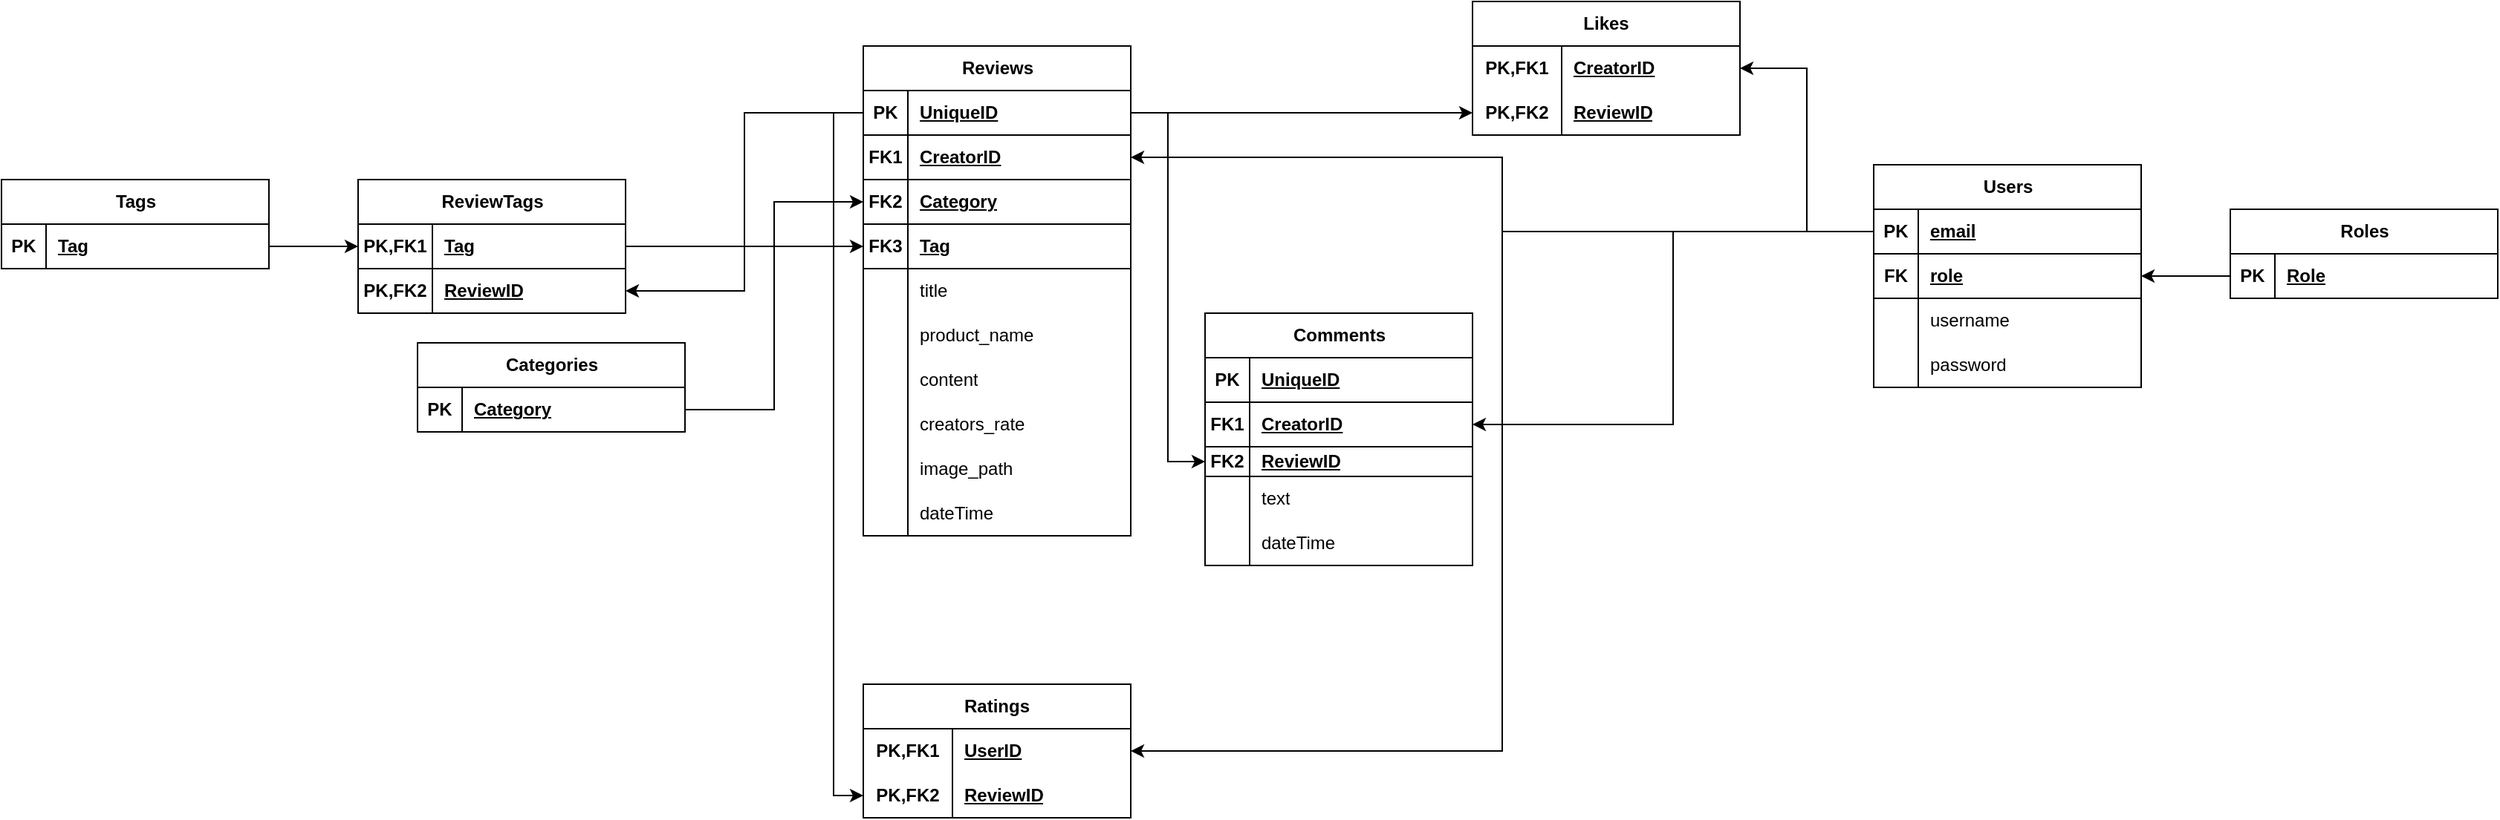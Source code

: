 <mxfile version="21.1.4" type="github">
  <diagram name="Страница 1" id="tcQS4ipQZMF5kyrgflx9">
    <mxGraphModel dx="2154" dy="2142" grid="1" gridSize="10" guides="1" tooltips="1" connect="1" arrows="1" fold="1" page="1" pageScale="1" pageWidth="1200" pageHeight="1600" math="0" shadow="0">
      <root>
        <mxCell id="0" />
        <mxCell id="1" parent="0" />
        <mxCell id="ToLFwsHPDyV4FYqmQrlM-32" value="Users" style="shape=table;startSize=30;container=1;collapsible=1;childLayout=tableLayout;fixedRows=1;rowLines=0;fontStyle=1;align=center;resizeLast=1;html=1;" parent="1" vertex="1">
          <mxGeometry x="800" y="90" width="180" height="150" as="geometry" />
        </mxCell>
        <mxCell id="ToLFwsHPDyV4FYqmQrlM-171" style="shape=tableRow;horizontal=0;startSize=0;swimlaneHead=0;swimlaneBody=0;fillColor=none;collapsible=0;dropTarget=0;points=[[0,0.5],[1,0.5]];portConstraint=eastwest;top=0;left=0;right=0;bottom=1;" parent="ToLFwsHPDyV4FYqmQrlM-32" vertex="1">
          <mxGeometry y="30" width="180" height="30" as="geometry" />
        </mxCell>
        <mxCell id="ToLFwsHPDyV4FYqmQrlM-172" value="PK" style="shape=partialRectangle;connectable=0;fillColor=none;top=0;left=0;bottom=0;right=0;fontStyle=1;overflow=hidden;whiteSpace=wrap;html=1;" parent="ToLFwsHPDyV4FYqmQrlM-171" vertex="1">
          <mxGeometry width="30" height="30" as="geometry">
            <mxRectangle width="30" height="30" as="alternateBounds" />
          </mxGeometry>
        </mxCell>
        <mxCell id="ToLFwsHPDyV4FYqmQrlM-173" value="email" style="shape=partialRectangle;connectable=0;fillColor=none;top=0;left=0;bottom=0;right=0;align=left;spacingLeft=6;fontStyle=5;overflow=hidden;whiteSpace=wrap;html=1;" parent="ToLFwsHPDyV4FYqmQrlM-171" vertex="1">
          <mxGeometry x="30" width="150" height="30" as="geometry">
            <mxRectangle width="150" height="30" as="alternateBounds" />
          </mxGeometry>
        </mxCell>
        <mxCell id="ToLFwsHPDyV4FYqmQrlM-33" value="" style="shape=tableRow;horizontal=0;startSize=0;swimlaneHead=0;swimlaneBody=0;fillColor=none;collapsible=0;dropTarget=0;points=[[0,0.5],[1,0.5]];portConstraint=eastwest;top=0;left=0;right=0;bottom=1;" parent="ToLFwsHPDyV4FYqmQrlM-32" vertex="1">
          <mxGeometry y="60" width="180" height="30" as="geometry" />
        </mxCell>
        <mxCell id="ToLFwsHPDyV4FYqmQrlM-34" value="FK" style="shape=partialRectangle;connectable=0;fillColor=none;top=0;left=0;bottom=0;right=0;fontStyle=1;overflow=hidden;whiteSpace=wrap;html=1;" parent="ToLFwsHPDyV4FYqmQrlM-33" vertex="1">
          <mxGeometry width="30" height="30" as="geometry">
            <mxRectangle width="30" height="30" as="alternateBounds" />
          </mxGeometry>
        </mxCell>
        <mxCell id="ToLFwsHPDyV4FYqmQrlM-35" value="role" style="shape=partialRectangle;connectable=0;fillColor=none;top=0;left=0;bottom=0;right=0;align=left;spacingLeft=6;fontStyle=5;overflow=hidden;whiteSpace=wrap;html=1;" parent="ToLFwsHPDyV4FYqmQrlM-33" vertex="1">
          <mxGeometry x="30" width="150" height="30" as="geometry">
            <mxRectangle width="150" height="30" as="alternateBounds" />
          </mxGeometry>
        </mxCell>
        <mxCell id="ToLFwsHPDyV4FYqmQrlM-39" value="" style="shape=tableRow;horizontal=0;startSize=0;swimlaneHead=0;swimlaneBody=0;fillColor=none;collapsible=0;dropTarget=0;points=[[0,0.5],[1,0.5]];portConstraint=eastwest;top=0;left=0;right=0;bottom=0;" parent="ToLFwsHPDyV4FYqmQrlM-32" vertex="1">
          <mxGeometry y="90" width="180" height="30" as="geometry" />
        </mxCell>
        <mxCell id="ToLFwsHPDyV4FYqmQrlM-40" value="" style="shape=partialRectangle;connectable=0;fillColor=none;top=0;left=0;bottom=0;right=0;editable=1;overflow=hidden;whiteSpace=wrap;html=1;" parent="ToLFwsHPDyV4FYqmQrlM-39" vertex="1">
          <mxGeometry width="30" height="30" as="geometry">
            <mxRectangle width="30" height="30" as="alternateBounds" />
          </mxGeometry>
        </mxCell>
        <mxCell id="ToLFwsHPDyV4FYqmQrlM-41" value="username" style="shape=partialRectangle;connectable=0;fillColor=none;top=0;left=0;bottom=0;right=0;align=left;spacingLeft=6;overflow=hidden;whiteSpace=wrap;html=1;" parent="ToLFwsHPDyV4FYqmQrlM-39" vertex="1">
          <mxGeometry x="30" width="150" height="30" as="geometry">
            <mxRectangle width="150" height="30" as="alternateBounds" />
          </mxGeometry>
        </mxCell>
        <mxCell id="ToLFwsHPDyV4FYqmQrlM-313" style="shape=tableRow;horizontal=0;startSize=0;swimlaneHead=0;swimlaneBody=0;fillColor=none;collapsible=0;dropTarget=0;points=[[0,0.5],[1,0.5]];portConstraint=eastwest;top=0;left=0;right=0;bottom=0;" parent="ToLFwsHPDyV4FYqmQrlM-32" vertex="1">
          <mxGeometry y="120" width="180" height="30" as="geometry" />
        </mxCell>
        <mxCell id="ToLFwsHPDyV4FYqmQrlM-314" style="shape=partialRectangle;connectable=0;fillColor=none;top=0;left=0;bottom=0;right=0;editable=1;overflow=hidden;whiteSpace=wrap;html=1;" parent="ToLFwsHPDyV4FYqmQrlM-313" vertex="1">
          <mxGeometry width="30" height="30" as="geometry">
            <mxRectangle width="30" height="30" as="alternateBounds" />
          </mxGeometry>
        </mxCell>
        <mxCell id="ToLFwsHPDyV4FYqmQrlM-315" value="password" style="shape=partialRectangle;connectable=0;fillColor=none;top=0;left=0;bottom=0;right=0;align=left;spacingLeft=6;overflow=hidden;whiteSpace=wrap;html=1;" parent="ToLFwsHPDyV4FYqmQrlM-313" vertex="1">
          <mxGeometry x="30" width="150" height="30" as="geometry">
            <mxRectangle width="150" height="30" as="alternateBounds" />
          </mxGeometry>
        </mxCell>
        <mxCell id="ToLFwsHPDyV4FYqmQrlM-45" value="Reviews" style="shape=table;startSize=30;container=1;collapsible=1;childLayout=tableLayout;fixedRows=1;rowLines=0;fontStyle=1;align=center;resizeLast=1;html=1;" parent="1" vertex="1">
          <mxGeometry x="120" y="10" width="180" height="330" as="geometry" />
        </mxCell>
        <mxCell id="ToLFwsHPDyV4FYqmQrlM-46" value="" style="shape=tableRow;horizontal=0;startSize=0;swimlaneHead=0;swimlaneBody=0;fillColor=none;collapsible=0;dropTarget=0;points=[[0,0.5],[1,0.5]];portConstraint=eastwest;top=0;left=0;right=0;bottom=1;" parent="ToLFwsHPDyV4FYqmQrlM-45" vertex="1">
          <mxGeometry y="30" width="180" height="30" as="geometry" />
        </mxCell>
        <mxCell id="ToLFwsHPDyV4FYqmQrlM-47" value="PK" style="shape=partialRectangle;connectable=0;fillColor=none;top=0;left=0;bottom=0;right=0;fontStyle=1;overflow=hidden;whiteSpace=wrap;html=1;" parent="ToLFwsHPDyV4FYqmQrlM-46" vertex="1">
          <mxGeometry width="30" height="30" as="geometry">
            <mxRectangle width="30" height="30" as="alternateBounds" />
          </mxGeometry>
        </mxCell>
        <mxCell id="ToLFwsHPDyV4FYqmQrlM-48" value="UniqueID" style="shape=partialRectangle;connectable=0;fillColor=none;top=0;left=0;bottom=0;right=0;align=left;spacingLeft=6;fontStyle=5;overflow=hidden;whiteSpace=wrap;html=1;" parent="ToLFwsHPDyV4FYqmQrlM-46" vertex="1">
          <mxGeometry x="30" width="150" height="30" as="geometry">
            <mxRectangle width="150" height="30" as="alternateBounds" />
          </mxGeometry>
        </mxCell>
        <mxCell id="ToLFwsHPDyV4FYqmQrlM-64" style="shape=tableRow;horizontal=0;startSize=0;swimlaneHead=0;swimlaneBody=0;fillColor=none;collapsible=0;dropTarget=0;points=[[0,0.5],[1,0.5]];portConstraint=eastwest;top=0;left=0;right=0;bottom=1;" parent="ToLFwsHPDyV4FYqmQrlM-45" vertex="1">
          <mxGeometry y="60" width="180" height="30" as="geometry" />
        </mxCell>
        <mxCell id="ToLFwsHPDyV4FYqmQrlM-65" value="FK1" style="shape=partialRectangle;connectable=0;fillColor=none;top=0;left=0;bottom=0;right=0;fontStyle=1;overflow=hidden;whiteSpace=wrap;html=1;" parent="ToLFwsHPDyV4FYqmQrlM-64" vertex="1">
          <mxGeometry width="30" height="30" as="geometry">
            <mxRectangle width="30" height="30" as="alternateBounds" />
          </mxGeometry>
        </mxCell>
        <mxCell id="ToLFwsHPDyV4FYqmQrlM-66" value="CreatorID" style="shape=partialRectangle;connectable=0;fillColor=none;top=0;left=0;bottom=0;right=0;align=left;spacingLeft=6;fontStyle=5;overflow=hidden;whiteSpace=wrap;html=1;" parent="ToLFwsHPDyV4FYqmQrlM-64" vertex="1">
          <mxGeometry x="30" width="150" height="30" as="geometry">
            <mxRectangle width="150" height="30" as="alternateBounds" />
          </mxGeometry>
        </mxCell>
        <mxCell id="ToLFwsHPDyV4FYqmQrlM-178" style="shape=tableRow;horizontal=0;startSize=0;swimlaneHead=0;swimlaneBody=0;fillColor=none;collapsible=0;dropTarget=0;points=[[0,0.5],[1,0.5]];portConstraint=eastwest;top=0;left=0;right=0;bottom=1;" parent="ToLFwsHPDyV4FYqmQrlM-45" vertex="1">
          <mxGeometry y="90" width="180" height="30" as="geometry" />
        </mxCell>
        <mxCell id="ToLFwsHPDyV4FYqmQrlM-179" value="FK2" style="shape=partialRectangle;connectable=0;fillColor=none;top=0;left=0;bottom=0;right=0;fontStyle=1;overflow=hidden;whiteSpace=wrap;html=1;" parent="ToLFwsHPDyV4FYqmQrlM-178" vertex="1">
          <mxGeometry width="30" height="30" as="geometry">
            <mxRectangle width="30" height="30" as="alternateBounds" />
          </mxGeometry>
        </mxCell>
        <mxCell id="ToLFwsHPDyV4FYqmQrlM-180" value="Category" style="shape=partialRectangle;connectable=0;fillColor=none;top=0;left=0;bottom=0;right=0;align=left;spacingLeft=6;fontStyle=5;overflow=hidden;whiteSpace=wrap;html=1;" parent="ToLFwsHPDyV4FYqmQrlM-178" vertex="1">
          <mxGeometry x="30" width="150" height="30" as="geometry">
            <mxRectangle width="150" height="30" as="alternateBounds" />
          </mxGeometry>
        </mxCell>
        <mxCell id="ToLFwsHPDyV4FYqmQrlM-181" style="shape=tableRow;horizontal=0;startSize=0;swimlaneHead=0;swimlaneBody=0;fillColor=none;collapsible=0;dropTarget=0;points=[[0,0.5],[1,0.5]];portConstraint=eastwest;top=0;left=0;right=0;bottom=1;" parent="ToLFwsHPDyV4FYqmQrlM-45" vertex="1">
          <mxGeometry y="120" width="180" height="30" as="geometry" />
        </mxCell>
        <mxCell id="ToLFwsHPDyV4FYqmQrlM-182" value="FK3" style="shape=partialRectangle;connectable=0;fillColor=none;top=0;left=0;bottom=0;right=0;fontStyle=1;overflow=hidden;whiteSpace=wrap;html=1;" parent="ToLFwsHPDyV4FYqmQrlM-181" vertex="1">
          <mxGeometry width="30" height="30" as="geometry">
            <mxRectangle width="30" height="30" as="alternateBounds" />
          </mxGeometry>
        </mxCell>
        <mxCell id="ToLFwsHPDyV4FYqmQrlM-183" value="Tag" style="shape=partialRectangle;connectable=0;fillColor=none;top=0;left=0;bottom=0;right=0;align=left;spacingLeft=6;fontStyle=5;overflow=hidden;whiteSpace=wrap;html=1;" parent="ToLFwsHPDyV4FYqmQrlM-181" vertex="1">
          <mxGeometry x="30" width="150" height="30" as="geometry">
            <mxRectangle width="150" height="30" as="alternateBounds" />
          </mxGeometry>
        </mxCell>
        <mxCell id="ToLFwsHPDyV4FYqmQrlM-49" value="" style="shape=tableRow;horizontal=0;startSize=0;swimlaneHead=0;swimlaneBody=0;fillColor=none;collapsible=0;dropTarget=0;points=[[0,0.5],[1,0.5]];portConstraint=eastwest;top=0;left=0;right=0;bottom=0;" parent="ToLFwsHPDyV4FYqmQrlM-45" vertex="1">
          <mxGeometry y="150" width="180" height="30" as="geometry" />
        </mxCell>
        <mxCell id="ToLFwsHPDyV4FYqmQrlM-50" value="" style="shape=partialRectangle;connectable=0;fillColor=none;top=0;left=0;bottom=0;right=0;editable=1;overflow=hidden;whiteSpace=wrap;html=1;" parent="ToLFwsHPDyV4FYqmQrlM-49" vertex="1">
          <mxGeometry width="30" height="30" as="geometry">
            <mxRectangle width="30" height="30" as="alternateBounds" />
          </mxGeometry>
        </mxCell>
        <mxCell id="ToLFwsHPDyV4FYqmQrlM-51" value="title" style="shape=partialRectangle;connectable=0;fillColor=none;top=0;left=0;bottom=0;right=0;align=left;spacingLeft=6;overflow=hidden;whiteSpace=wrap;html=1;" parent="ToLFwsHPDyV4FYqmQrlM-49" vertex="1">
          <mxGeometry x="30" width="150" height="30" as="geometry">
            <mxRectangle width="150" height="30" as="alternateBounds" />
          </mxGeometry>
        </mxCell>
        <mxCell id="M26ZwUXyHQ3oFLsPc84W-1" style="shape=tableRow;horizontal=0;startSize=0;swimlaneHead=0;swimlaneBody=0;fillColor=none;collapsible=0;dropTarget=0;points=[[0,0.5],[1,0.5]];portConstraint=eastwest;top=0;left=0;right=0;bottom=0;" vertex="1" parent="ToLFwsHPDyV4FYqmQrlM-45">
          <mxGeometry y="180" width="180" height="30" as="geometry" />
        </mxCell>
        <mxCell id="M26ZwUXyHQ3oFLsPc84W-2" style="shape=partialRectangle;connectable=0;fillColor=none;top=0;left=0;bottom=0;right=0;editable=1;overflow=hidden;whiteSpace=wrap;html=1;" vertex="1" parent="M26ZwUXyHQ3oFLsPc84W-1">
          <mxGeometry width="30" height="30" as="geometry">
            <mxRectangle width="30" height="30" as="alternateBounds" />
          </mxGeometry>
        </mxCell>
        <mxCell id="M26ZwUXyHQ3oFLsPc84W-3" value="product_name" style="shape=partialRectangle;connectable=0;fillColor=none;top=0;left=0;bottom=0;right=0;align=left;spacingLeft=6;overflow=hidden;whiteSpace=wrap;html=1;" vertex="1" parent="M26ZwUXyHQ3oFLsPc84W-1">
          <mxGeometry x="30" width="150" height="30" as="geometry">
            <mxRectangle width="150" height="30" as="alternateBounds" />
          </mxGeometry>
        </mxCell>
        <mxCell id="ToLFwsHPDyV4FYqmQrlM-58" style="shape=tableRow;horizontal=0;startSize=0;swimlaneHead=0;swimlaneBody=0;fillColor=none;collapsible=0;dropTarget=0;points=[[0,0.5],[1,0.5]];portConstraint=eastwest;top=0;left=0;right=0;bottom=0;" parent="ToLFwsHPDyV4FYqmQrlM-45" vertex="1">
          <mxGeometry y="210" width="180" height="30" as="geometry" />
        </mxCell>
        <mxCell id="ToLFwsHPDyV4FYqmQrlM-59" style="shape=partialRectangle;connectable=0;fillColor=none;top=0;left=0;bottom=0;right=0;editable=1;overflow=hidden;whiteSpace=wrap;html=1;" parent="ToLFwsHPDyV4FYqmQrlM-58" vertex="1">
          <mxGeometry width="30" height="30" as="geometry">
            <mxRectangle width="30" height="30" as="alternateBounds" />
          </mxGeometry>
        </mxCell>
        <mxCell id="ToLFwsHPDyV4FYqmQrlM-60" value="content" style="shape=partialRectangle;connectable=0;fillColor=none;top=0;left=0;bottom=0;right=0;align=left;spacingLeft=6;overflow=hidden;whiteSpace=wrap;html=1;" parent="ToLFwsHPDyV4FYqmQrlM-58" vertex="1">
          <mxGeometry x="30" width="150" height="30" as="geometry">
            <mxRectangle width="150" height="30" as="alternateBounds" />
          </mxGeometry>
        </mxCell>
        <mxCell id="ToLFwsHPDyV4FYqmQrlM-70" style="shape=tableRow;horizontal=0;startSize=0;swimlaneHead=0;swimlaneBody=0;fillColor=none;collapsible=0;dropTarget=0;points=[[0,0.5],[1,0.5]];portConstraint=eastwest;top=0;left=0;right=0;bottom=0;" parent="ToLFwsHPDyV4FYqmQrlM-45" vertex="1">
          <mxGeometry y="240" width="180" height="30" as="geometry" />
        </mxCell>
        <mxCell id="ToLFwsHPDyV4FYqmQrlM-71" style="shape=partialRectangle;connectable=0;fillColor=none;top=0;left=0;bottom=0;right=0;editable=1;overflow=hidden;whiteSpace=wrap;html=1;" parent="ToLFwsHPDyV4FYqmQrlM-70" vertex="1">
          <mxGeometry width="30" height="30" as="geometry">
            <mxRectangle width="30" height="30" as="alternateBounds" />
          </mxGeometry>
        </mxCell>
        <mxCell id="ToLFwsHPDyV4FYqmQrlM-72" value="creators_rate" style="shape=partialRectangle;connectable=0;fillColor=none;top=0;left=0;bottom=0;right=0;align=left;spacingLeft=6;overflow=hidden;whiteSpace=wrap;html=1;" parent="ToLFwsHPDyV4FYqmQrlM-70" vertex="1">
          <mxGeometry x="30" width="150" height="30" as="geometry">
            <mxRectangle width="150" height="30" as="alternateBounds" />
          </mxGeometry>
        </mxCell>
        <mxCell id="ToLFwsHPDyV4FYqmQrlM-137" style="shape=tableRow;horizontal=0;startSize=0;swimlaneHead=0;swimlaneBody=0;fillColor=none;collapsible=0;dropTarget=0;points=[[0,0.5],[1,0.5]];portConstraint=eastwest;top=0;left=0;right=0;bottom=0;" parent="ToLFwsHPDyV4FYqmQrlM-45" vertex="1">
          <mxGeometry y="270" width="180" height="30" as="geometry" />
        </mxCell>
        <mxCell id="ToLFwsHPDyV4FYqmQrlM-138" style="shape=partialRectangle;connectable=0;fillColor=none;top=0;left=0;bottom=0;right=0;editable=1;overflow=hidden;whiteSpace=wrap;html=1;" parent="ToLFwsHPDyV4FYqmQrlM-137" vertex="1">
          <mxGeometry width="30" height="30" as="geometry">
            <mxRectangle width="30" height="30" as="alternateBounds" />
          </mxGeometry>
        </mxCell>
        <mxCell id="ToLFwsHPDyV4FYqmQrlM-139" value="image_path" style="shape=partialRectangle;connectable=0;fillColor=none;top=0;left=0;bottom=0;right=0;align=left;spacingLeft=6;overflow=hidden;whiteSpace=wrap;html=1;" parent="ToLFwsHPDyV4FYqmQrlM-137" vertex="1">
          <mxGeometry x="30" width="150" height="30" as="geometry">
            <mxRectangle width="150" height="30" as="alternateBounds" />
          </mxGeometry>
        </mxCell>
        <mxCell id="ToLFwsHPDyV4FYqmQrlM-296" style="shape=tableRow;horizontal=0;startSize=0;swimlaneHead=0;swimlaneBody=0;fillColor=none;collapsible=0;dropTarget=0;points=[[0,0.5],[1,0.5]];portConstraint=eastwest;top=0;left=0;right=0;bottom=0;" parent="ToLFwsHPDyV4FYqmQrlM-45" vertex="1">
          <mxGeometry y="300" width="180" height="30" as="geometry" />
        </mxCell>
        <mxCell id="ToLFwsHPDyV4FYqmQrlM-297" style="shape=partialRectangle;connectable=0;fillColor=none;top=0;left=0;bottom=0;right=0;editable=1;overflow=hidden;whiteSpace=wrap;html=1;" parent="ToLFwsHPDyV4FYqmQrlM-296" vertex="1">
          <mxGeometry width="30" height="30" as="geometry">
            <mxRectangle width="30" height="30" as="alternateBounds" />
          </mxGeometry>
        </mxCell>
        <mxCell id="ToLFwsHPDyV4FYqmQrlM-298" value="dateTime" style="shape=partialRectangle;connectable=0;fillColor=none;top=0;left=0;bottom=0;right=0;align=left;spacingLeft=6;overflow=hidden;whiteSpace=wrap;html=1;" parent="ToLFwsHPDyV4FYqmQrlM-296" vertex="1">
          <mxGeometry x="30" width="150" height="30" as="geometry">
            <mxRectangle width="150" height="30" as="alternateBounds" />
          </mxGeometry>
        </mxCell>
        <mxCell id="ToLFwsHPDyV4FYqmQrlM-79" value="Comments" style="shape=table;startSize=30;container=1;collapsible=1;childLayout=tableLayout;fixedRows=1;rowLines=0;fontStyle=1;align=center;resizeLast=1;html=1;" parent="1" vertex="1">
          <mxGeometry x="350" y="190" width="180" height="170" as="geometry" />
        </mxCell>
        <mxCell id="ToLFwsHPDyV4FYqmQrlM-80" value="" style="shape=tableRow;horizontal=0;startSize=0;swimlaneHead=0;swimlaneBody=0;fillColor=none;collapsible=0;dropTarget=0;points=[[0,0.5],[1,0.5]];portConstraint=eastwest;top=0;left=0;right=0;bottom=1;" parent="ToLFwsHPDyV4FYqmQrlM-79" vertex="1">
          <mxGeometry y="30" width="180" height="30" as="geometry" />
        </mxCell>
        <mxCell id="ToLFwsHPDyV4FYqmQrlM-81" value="PK" style="shape=partialRectangle;connectable=0;fillColor=none;top=0;left=0;bottom=0;right=0;fontStyle=1;overflow=hidden;whiteSpace=wrap;html=1;" parent="ToLFwsHPDyV4FYqmQrlM-80" vertex="1">
          <mxGeometry width="30" height="30" as="geometry">
            <mxRectangle width="30" height="30" as="alternateBounds" />
          </mxGeometry>
        </mxCell>
        <mxCell id="ToLFwsHPDyV4FYqmQrlM-82" value="UniqueID" style="shape=partialRectangle;connectable=0;fillColor=none;top=0;left=0;bottom=0;right=0;align=left;spacingLeft=6;fontStyle=5;overflow=hidden;whiteSpace=wrap;html=1;" parent="ToLFwsHPDyV4FYqmQrlM-80" vertex="1">
          <mxGeometry x="30" width="150" height="30" as="geometry">
            <mxRectangle width="150" height="30" as="alternateBounds" />
          </mxGeometry>
        </mxCell>
        <mxCell id="ToLFwsHPDyV4FYqmQrlM-92" style="shape=tableRow;horizontal=0;startSize=0;swimlaneHead=0;swimlaneBody=0;fillColor=none;collapsible=0;dropTarget=0;points=[[0,0.5],[1,0.5]];portConstraint=eastwest;top=0;left=0;right=0;bottom=1;" parent="ToLFwsHPDyV4FYqmQrlM-79" vertex="1">
          <mxGeometry y="60" width="180" height="30" as="geometry" />
        </mxCell>
        <mxCell id="ToLFwsHPDyV4FYqmQrlM-93" value="FK1" style="shape=partialRectangle;connectable=0;fillColor=none;top=0;left=0;bottom=0;right=0;fontStyle=1;overflow=hidden;whiteSpace=wrap;html=1;" parent="ToLFwsHPDyV4FYqmQrlM-92" vertex="1">
          <mxGeometry width="30" height="30" as="geometry">
            <mxRectangle width="30" height="30" as="alternateBounds" />
          </mxGeometry>
        </mxCell>
        <mxCell id="ToLFwsHPDyV4FYqmQrlM-94" value="CreatorID" style="shape=partialRectangle;connectable=0;fillColor=none;top=0;left=0;bottom=0;right=0;align=left;spacingLeft=6;fontStyle=5;overflow=hidden;whiteSpace=wrap;html=1;" parent="ToLFwsHPDyV4FYqmQrlM-92" vertex="1">
          <mxGeometry x="30" width="150" height="30" as="geometry">
            <mxRectangle width="150" height="30" as="alternateBounds" />
          </mxGeometry>
        </mxCell>
        <mxCell id="ToLFwsHPDyV4FYqmQrlM-95" style="shape=tableRow;horizontal=0;startSize=0;swimlaneHead=0;swimlaneBody=0;fillColor=none;collapsible=0;dropTarget=0;points=[[0,0.5],[1,0.5]];portConstraint=eastwest;top=0;left=0;right=0;bottom=1;" parent="ToLFwsHPDyV4FYqmQrlM-79" vertex="1">
          <mxGeometry y="90" width="180" height="20" as="geometry" />
        </mxCell>
        <mxCell id="ToLFwsHPDyV4FYqmQrlM-96" value="FK2" style="shape=partialRectangle;connectable=0;fillColor=none;top=0;left=0;bottom=0;right=0;fontStyle=1;overflow=hidden;whiteSpace=wrap;html=1;" parent="ToLFwsHPDyV4FYqmQrlM-95" vertex="1">
          <mxGeometry width="30" height="20" as="geometry">
            <mxRectangle width="30" height="20" as="alternateBounds" />
          </mxGeometry>
        </mxCell>
        <mxCell id="ToLFwsHPDyV4FYqmQrlM-97" value="ReviewID" style="shape=partialRectangle;connectable=0;fillColor=none;top=0;left=0;bottom=0;right=0;align=left;spacingLeft=6;fontStyle=5;overflow=hidden;whiteSpace=wrap;html=1;" parent="ToLFwsHPDyV4FYqmQrlM-95" vertex="1">
          <mxGeometry x="30" width="150" height="20" as="geometry">
            <mxRectangle width="150" height="20" as="alternateBounds" />
          </mxGeometry>
        </mxCell>
        <mxCell id="ToLFwsHPDyV4FYqmQrlM-83" value="" style="shape=tableRow;horizontal=0;startSize=0;swimlaneHead=0;swimlaneBody=0;fillColor=none;collapsible=0;dropTarget=0;points=[[0,0.5],[1,0.5]];portConstraint=eastwest;top=0;left=0;right=0;bottom=0;" parent="ToLFwsHPDyV4FYqmQrlM-79" vertex="1">
          <mxGeometry y="110" width="180" height="30" as="geometry" />
        </mxCell>
        <mxCell id="ToLFwsHPDyV4FYqmQrlM-84" value="" style="shape=partialRectangle;connectable=0;fillColor=none;top=0;left=0;bottom=0;right=0;editable=1;overflow=hidden;whiteSpace=wrap;html=1;" parent="ToLFwsHPDyV4FYqmQrlM-83" vertex="1">
          <mxGeometry width="30" height="30" as="geometry">
            <mxRectangle width="30" height="30" as="alternateBounds" />
          </mxGeometry>
        </mxCell>
        <mxCell id="ToLFwsHPDyV4FYqmQrlM-85" value="text" style="shape=partialRectangle;connectable=0;fillColor=none;top=0;left=0;bottom=0;right=0;align=left;spacingLeft=6;overflow=hidden;whiteSpace=wrap;html=1;" parent="ToLFwsHPDyV4FYqmQrlM-83" vertex="1">
          <mxGeometry x="30" width="150" height="30" as="geometry">
            <mxRectangle width="150" height="30" as="alternateBounds" />
          </mxGeometry>
        </mxCell>
        <mxCell id="ToLFwsHPDyV4FYqmQrlM-293" style="shape=tableRow;horizontal=0;startSize=0;swimlaneHead=0;swimlaneBody=0;fillColor=none;collapsible=0;dropTarget=0;points=[[0,0.5],[1,0.5]];portConstraint=eastwest;top=0;left=0;right=0;bottom=0;" parent="ToLFwsHPDyV4FYqmQrlM-79" vertex="1">
          <mxGeometry y="140" width="180" height="30" as="geometry" />
        </mxCell>
        <mxCell id="ToLFwsHPDyV4FYqmQrlM-294" style="shape=partialRectangle;connectable=0;fillColor=none;top=0;left=0;bottom=0;right=0;editable=1;overflow=hidden;whiteSpace=wrap;html=1;" parent="ToLFwsHPDyV4FYqmQrlM-293" vertex="1">
          <mxGeometry width="30" height="30" as="geometry">
            <mxRectangle width="30" height="30" as="alternateBounds" />
          </mxGeometry>
        </mxCell>
        <mxCell id="ToLFwsHPDyV4FYqmQrlM-295" value="dateTime" style="shape=partialRectangle;connectable=0;fillColor=none;top=0;left=0;bottom=0;right=0;align=left;spacingLeft=6;overflow=hidden;whiteSpace=wrap;html=1;" parent="ToLFwsHPDyV4FYqmQrlM-293" vertex="1">
          <mxGeometry x="30" width="150" height="30" as="geometry">
            <mxRectangle width="150" height="30" as="alternateBounds" />
          </mxGeometry>
        </mxCell>
        <mxCell id="ToLFwsHPDyV4FYqmQrlM-111" value="Tags" style="shape=table;startSize=30;container=1;collapsible=1;childLayout=tableLayout;fixedRows=1;rowLines=0;fontStyle=1;align=center;resizeLast=1;html=1;" parent="1" vertex="1">
          <mxGeometry x="-460" y="100" width="180" height="60" as="geometry" />
        </mxCell>
        <mxCell id="ToLFwsHPDyV4FYqmQrlM-112" value="" style="shape=tableRow;horizontal=0;startSize=0;swimlaneHead=0;swimlaneBody=0;fillColor=none;collapsible=0;dropTarget=0;points=[[0,0.5],[1,0.5]];portConstraint=eastwest;top=0;left=0;right=0;bottom=1;" parent="ToLFwsHPDyV4FYqmQrlM-111" vertex="1">
          <mxGeometry y="30" width="180" height="30" as="geometry" />
        </mxCell>
        <mxCell id="ToLFwsHPDyV4FYqmQrlM-113" value="PK" style="shape=partialRectangle;connectable=0;fillColor=none;top=0;left=0;bottom=0;right=0;fontStyle=1;overflow=hidden;whiteSpace=wrap;html=1;" parent="ToLFwsHPDyV4FYqmQrlM-112" vertex="1">
          <mxGeometry width="30" height="30" as="geometry">
            <mxRectangle width="30" height="30" as="alternateBounds" />
          </mxGeometry>
        </mxCell>
        <mxCell id="ToLFwsHPDyV4FYqmQrlM-114" value="Tag" style="shape=partialRectangle;connectable=0;fillColor=none;top=0;left=0;bottom=0;right=0;align=left;spacingLeft=6;fontStyle=5;overflow=hidden;whiteSpace=wrap;html=1;" parent="ToLFwsHPDyV4FYqmQrlM-112" vertex="1">
          <mxGeometry x="30" width="150" height="30" as="geometry">
            <mxRectangle width="150" height="30" as="alternateBounds" />
          </mxGeometry>
        </mxCell>
        <mxCell id="ToLFwsHPDyV4FYqmQrlM-124" value="Categories" style="shape=table;startSize=30;container=1;collapsible=1;childLayout=tableLayout;fixedRows=1;rowLines=0;fontStyle=1;align=center;resizeLast=1;html=1;" parent="1" vertex="1">
          <mxGeometry x="-180" y="210" width="180" height="60" as="geometry" />
        </mxCell>
        <mxCell id="ToLFwsHPDyV4FYqmQrlM-125" value="" style="shape=tableRow;horizontal=0;startSize=0;swimlaneHead=0;swimlaneBody=0;fillColor=none;collapsible=0;dropTarget=0;points=[[0,0.5],[1,0.5]];portConstraint=eastwest;top=0;left=0;right=0;bottom=1;" parent="ToLFwsHPDyV4FYqmQrlM-124" vertex="1">
          <mxGeometry y="30" width="180" height="30" as="geometry" />
        </mxCell>
        <mxCell id="ToLFwsHPDyV4FYqmQrlM-126" value="PK" style="shape=partialRectangle;connectable=0;fillColor=none;top=0;left=0;bottom=0;right=0;fontStyle=1;overflow=hidden;whiteSpace=wrap;html=1;" parent="ToLFwsHPDyV4FYqmQrlM-125" vertex="1">
          <mxGeometry width="30" height="30" as="geometry">
            <mxRectangle width="30" height="30" as="alternateBounds" />
          </mxGeometry>
        </mxCell>
        <mxCell id="ToLFwsHPDyV4FYqmQrlM-127" value="Category" style="shape=partialRectangle;connectable=0;fillColor=none;top=0;left=0;bottom=0;right=0;align=left;spacingLeft=6;fontStyle=5;overflow=hidden;whiteSpace=wrap;html=1;" parent="ToLFwsHPDyV4FYqmQrlM-125" vertex="1">
          <mxGeometry x="30" width="150" height="30" as="geometry">
            <mxRectangle width="150" height="30" as="alternateBounds" />
          </mxGeometry>
        </mxCell>
        <mxCell id="ToLFwsHPDyV4FYqmQrlM-140" value="Likes" style="shape=table;startSize=30;container=1;collapsible=1;childLayout=tableLayout;fixedRows=1;rowLines=0;fontStyle=1;align=center;resizeLast=1;html=1;whiteSpace=wrap;" parent="1" vertex="1">
          <mxGeometry x="530" y="-20" width="180" height="90" as="geometry" />
        </mxCell>
        <mxCell id="ToLFwsHPDyV4FYqmQrlM-141" value="" style="shape=tableRow;horizontal=0;startSize=0;swimlaneHead=0;swimlaneBody=0;fillColor=none;collapsible=0;dropTarget=0;points=[[0,0.5],[1,0.5]];portConstraint=eastwest;top=0;left=0;right=0;bottom=0;html=1;" parent="ToLFwsHPDyV4FYqmQrlM-140" vertex="1">
          <mxGeometry y="30" width="180" height="30" as="geometry" />
        </mxCell>
        <mxCell id="ToLFwsHPDyV4FYqmQrlM-142" value="PK,FK1" style="shape=partialRectangle;connectable=0;fillColor=none;top=0;left=0;bottom=0;right=0;fontStyle=1;overflow=hidden;html=1;whiteSpace=wrap;" parent="ToLFwsHPDyV4FYqmQrlM-141" vertex="1">
          <mxGeometry width="60" height="30" as="geometry">
            <mxRectangle width="60" height="30" as="alternateBounds" />
          </mxGeometry>
        </mxCell>
        <mxCell id="ToLFwsHPDyV4FYqmQrlM-143" value="CreatorID" style="shape=partialRectangle;connectable=0;fillColor=none;top=0;left=0;bottom=0;right=0;align=left;spacingLeft=6;fontStyle=5;overflow=hidden;html=1;whiteSpace=wrap;" parent="ToLFwsHPDyV4FYqmQrlM-141" vertex="1">
          <mxGeometry x="60" width="120" height="30" as="geometry">
            <mxRectangle width="120" height="30" as="alternateBounds" />
          </mxGeometry>
        </mxCell>
        <mxCell id="ToLFwsHPDyV4FYqmQrlM-144" value="" style="shape=tableRow;horizontal=0;startSize=0;swimlaneHead=0;swimlaneBody=0;fillColor=none;collapsible=0;dropTarget=0;points=[[0,0.5],[1,0.5]];portConstraint=eastwest;top=0;left=0;right=0;bottom=1;html=1;" parent="ToLFwsHPDyV4FYqmQrlM-140" vertex="1">
          <mxGeometry y="60" width="180" height="30" as="geometry" />
        </mxCell>
        <mxCell id="ToLFwsHPDyV4FYqmQrlM-145" value="PK,FK2" style="shape=partialRectangle;connectable=0;fillColor=none;top=0;left=0;bottom=0;right=0;fontStyle=1;overflow=hidden;html=1;whiteSpace=wrap;" parent="ToLFwsHPDyV4FYqmQrlM-144" vertex="1">
          <mxGeometry width="60" height="30" as="geometry">
            <mxRectangle width="60" height="30" as="alternateBounds" />
          </mxGeometry>
        </mxCell>
        <mxCell id="ToLFwsHPDyV4FYqmQrlM-146" value="ReviewID" style="shape=partialRectangle;connectable=0;fillColor=none;top=0;left=0;bottom=0;right=0;align=left;spacingLeft=6;fontStyle=5;overflow=hidden;html=1;whiteSpace=wrap;" parent="ToLFwsHPDyV4FYqmQrlM-144" vertex="1">
          <mxGeometry x="60" width="120" height="30" as="geometry">
            <mxRectangle width="120" height="30" as="alternateBounds" />
          </mxGeometry>
        </mxCell>
        <mxCell id="ToLFwsHPDyV4FYqmQrlM-201" value="ReviewTags" style="shape=table;startSize=30;container=1;collapsible=1;childLayout=tableLayout;fixedRows=1;rowLines=0;fontStyle=1;align=center;resizeLast=1;html=1;" parent="1" vertex="1">
          <mxGeometry x="-220" y="100" width="180" height="90" as="geometry" />
        </mxCell>
        <mxCell id="ToLFwsHPDyV4FYqmQrlM-218" style="shape=tableRow;horizontal=0;startSize=0;swimlaneHead=0;swimlaneBody=0;fillColor=none;collapsible=0;dropTarget=0;points=[[0,0.5],[1,0.5]];portConstraint=eastwest;top=0;left=0;right=0;bottom=1;" parent="ToLFwsHPDyV4FYqmQrlM-201" vertex="1">
          <mxGeometry y="30" width="180" height="30" as="geometry" />
        </mxCell>
        <mxCell id="ToLFwsHPDyV4FYqmQrlM-219" value="PK,FK1" style="shape=partialRectangle;connectable=0;fillColor=none;top=0;left=0;bottom=0;right=0;fontStyle=1;overflow=hidden;whiteSpace=wrap;html=1;" parent="ToLFwsHPDyV4FYqmQrlM-218" vertex="1">
          <mxGeometry width="50" height="30" as="geometry">
            <mxRectangle width="50" height="30" as="alternateBounds" />
          </mxGeometry>
        </mxCell>
        <mxCell id="ToLFwsHPDyV4FYqmQrlM-220" value="Tag" style="shape=partialRectangle;connectable=0;fillColor=none;top=0;left=0;bottom=0;right=0;align=left;spacingLeft=6;fontStyle=5;overflow=hidden;whiteSpace=wrap;html=1;" parent="ToLFwsHPDyV4FYqmQrlM-218" vertex="1">
          <mxGeometry x="50" width="130" height="30" as="geometry">
            <mxRectangle width="130" height="30" as="alternateBounds" />
          </mxGeometry>
        </mxCell>
        <mxCell id="ToLFwsHPDyV4FYqmQrlM-215" style="shape=tableRow;horizontal=0;startSize=0;swimlaneHead=0;swimlaneBody=0;fillColor=none;collapsible=0;dropTarget=0;points=[[0,0.5],[1,0.5]];portConstraint=eastwest;top=0;left=0;right=0;bottom=1;" parent="ToLFwsHPDyV4FYqmQrlM-201" vertex="1">
          <mxGeometry y="60" width="180" height="30" as="geometry" />
        </mxCell>
        <mxCell id="ToLFwsHPDyV4FYqmQrlM-216" value="PK,FK2" style="shape=partialRectangle;connectable=0;fillColor=none;top=0;left=0;bottom=0;right=0;fontStyle=1;overflow=hidden;whiteSpace=wrap;html=1;" parent="ToLFwsHPDyV4FYqmQrlM-215" vertex="1">
          <mxGeometry width="50" height="30" as="geometry">
            <mxRectangle width="50" height="30" as="alternateBounds" />
          </mxGeometry>
        </mxCell>
        <mxCell id="ToLFwsHPDyV4FYqmQrlM-217" value="ReviewID" style="shape=partialRectangle;connectable=0;fillColor=none;top=0;left=0;bottom=0;right=0;align=left;spacingLeft=6;fontStyle=5;overflow=hidden;whiteSpace=wrap;html=1;" parent="ToLFwsHPDyV4FYqmQrlM-215" vertex="1">
          <mxGeometry x="50" width="130" height="30" as="geometry">
            <mxRectangle width="130" height="30" as="alternateBounds" />
          </mxGeometry>
        </mxCell>
        <mxCell id="ToLFwsHPDyV4FYqmQrlM-221" style="edgeStyle=orthogonalEdgeStyle;rounded=0;orthogonalLoop=1;jettySize=auto;html=1;entryX=0;entryY=0.5;entryDx=0;entryDy=0;" parent="1" source="ToLFwsHPDyV4FYqmQrlM-112" target="ToLFwsHPDyV4FYqmQrlM-218" edge="1">
          <mxGeometry relative="1" as="geometry" />
        </mxCell>
        <mxCell id="ToLFwsHPDyV4FYqmQrlM-283" style="edgeStyle=orthogonalEdgeStyle;rounded=0;orthogonalLoop=1;jettySize=auto;html=1;exitX=1;exitY=0.5;exitDx=0;exitDy=0;entryX=0;entryY=0.5;entryDx=0;entryDy=0;" parent="1" source="ToLFwsHPDyV4FYqmQrlM-46" target="ToLFwsHPDyV4FYqmQrlM-144" edge="1">
          <mxGeometry relative="1" as="geometry" />
        </mxCell>
        <mxCell id="ToLFwsHPDyV4FYqmQrlM-285" style="edgeStyle=orthogonalEdgeStyle;rounded=0;orthogonalLoop=1;jettySize=auto;html=1;exitX=0;exitY=0.5;exitDx=0;exitDy=0;entryX=1;entryY=0.5;entryDx=0;entryDy=0;" parent="1" source="ToLFwsHPDyV4FYqmQrlM-46" target="ToLFwsHPDyV4FYqmQrlM-215" edge="1">
          <mxGeometry relative="1" as="geometry">
            <mxPoint x="70" y="220" as="targetPoint" />
          </mxGeometry>
        </mxCell>
        <mxCell id="ToLFwsHPDyV4FYqmQrlM-286" style="edgeStyle=orthogonalEdgeStyle;rounded=0;orthogonalLoop=1;jettySize=auto;html=1;exitX=0;exitY=0.5;exitDx=0;exitDy=0;entryX=1;entryY=0.5;entryDx=0;entryDy=0;" parent="1" source="ToLFwsHPDyV4FYqmQrlM-171" target="ToLFwsHPDyV4FYqmQrlM-141" edge="1">
          <mxGeometry relative="1" as="geometry" />
        </mxCell>
        <mxCell id="ToLFwsHPDyV4FYqmQrlM-287" style="edgeStyle=orthogonalEdgeStyle;rounded=0;orthogonalLoop=1;jettySize=auto;html=1;exitX=0;exitY=0.5;exitDx=0;exitDy=0;" parent="1" source="ToLFwsHPDyV4FYqmQrlM-171" target="ToLFwsHPDyV4FYqmQrlM-64" edge="1">
          <mxGeometry relative="1" as="geometry" />
        </mxCell>
        <mxCell id="ToLFwsHPDyV4FYqmQrlM-292" style="edgeStyle=orthogonalEdgeStyle;rounded=0;orthogonalLoop=1;jettySize=auto;html=1;exitX=0;exitY=0.5;exitDx=0;exitDy=0;entryX=1;entryY=0.5;entryDx=0;entryDy=0;" parent="1" source="ToLFwsHPDyV4FYqmQrlM-171" target="ToLFwsHPDyV4FYqmQrlM-92" edge="1">
          <mxGeometry relative="1" as="geometry" />
        </mxCell>
        <mxCell id="ToLFwsHPDyV4FYqmQrlM-299" style="edgeStyle=orthogonalEdgeStyle;rounded=0;orthogonalLoop=1;jettySize=auto;html=1;exitX=1;exitY=0.5;exitDx=0;exitDy=0;entryX=0;entryY=0.5;entryDx=0;entryDy=0;" parent="1" source="ToLFwsHPDyV4FYqmQrlM-218" target="ToLFwsHPDyV4FYqmQrlM-181" edge="1">
          <mxGeometry relative="1" as="geometry" />
        </mxCell>
        <mxCell id="ToLFwsHPDyV4FYqmQrlM-300" style="edgeStyle=orthogonalEdgeStyle;rounded=0;orthogonalLoop=1;jettySize=auto;html=1;exitX=1;exitY=0.5;exitDx=0;exitDy=0;entryX=0;entryY=0.5;entryDx=0;entryDy=0;" parent="1" source="ToLFwsHPDyV4FYqmQrlM-125" target="ToLFwsHPDyV4FYqmQrlM-178" edge="1">
          <mxGeometry relative="1" as="geometry" />
        </mxCell>
        <mxCell id="ToLFwsHPDyV4FYqmQrlM-316" value="Roles" style="shape=table;startSize=30;container=1;collapsible=1;childLayout=tableLayout;fixedRows=1;rowLines=0;fontStyle=1;align=center;resizeLast=1;html=1;" parent="1" vertex="1">
          <mxGeometry x="1040" y="120" width="180" height="60" as="geometry" />
        </mxCell>
        <mxCell id="ToLFwsHPDyV4FYqmQrlM-317" value="" style="shape=tableRow;horizontal=0;startSize=0;swimlaneHead=0;swimlaneBody=0;fillColor=none;collapsible=0;dropTarget=0;points=[[0,0.5],[1,0.5]];portConstraint=eastwest;top=0;left=0;right=0;bottom=1;" parent="ToLFwsHPDyV4FYqmQrlM-316" vertex="1">
          <mxGeometry y="30" width="180" height="30" as="geometry" />
        </mxCell>
        <mxCell id="ToLFwsHPDyV4FYqmQrlM-318" value="PK" style="shape=partialRectangle;connectable=0;fillColor=none;top=0;left=0;bottom=0;right=0;fontStyle=1;overflow=hidden;whiteSpace=wrap;html=1;" parent="ToLFwsHPDyV4FYqmQrlM-317" vertex="1">
          <mxGeometry width="30" height="30" as="geometry">
            <mxRectangle width="30" height="30" as="alternateBounds" />
          </mxGeometry>
        </mxCell>
        <mxCell id="ToLFwsHPDyV4FYqmQrlM-319" value="Role" style="shape=partialRectangle;connectable=0;fillColor=none;top=0;left=0;bottom=0;right=0;align=left;spacingLeft=6;fontStyle=5;overflow=hidden;whiteSpace=wrap;html=1;" parent="ToLFwsHPDyV4FYqmQrlM-317" vertex="1">
          <mxGeometry x="30" width="150" height="30" as="geometry">
            <mxRectangle width="150" height="30" as="alternateBounds" />
          </mxGeometry>
        </mxCell>
        <mxCell id="ToLFwsHPDyV4FYqmQrlM-330" style="edgeStyle=orthogonalEdgeStyle;rounded=0;orthogonalLoop=1;jettySize=auto;html=1;exitX=0;exitY=0.5;exitDx=0;exitDy=0;entryX=1;entryY=0.5;entryDx=0;entryDy=0;" parent="1" source="ToLFwsHPDyV4FYqmQrlM-317" target="ToLFwsHPDyV4FYqmQrlM-33" edge="1">
          <mxGeometry relative="1" as="geometry" />
        </mxCell>
        <mxCell id="ToLFwsHPDyV4FYqmQrlM-347" value="Ratings" style="shape=table;startSize=30;container=1;collapsible=1;childLayout=tableLayout;fixedRows=1;rowLines=0;fontStyle=1;align=center;resizeLast=1;html=1;whiteSpace=wrap;" parent="1" vertex="1">
          <mxGeometry x="120" y="440" width="180" height="90" as="geometry" />
        </mxCell>
        <mxCell id="ToLFwsHPDyV4FYqmQrlM-348" value="" style="shape=tableRow;horizontal=0;startSize=0;swimlaneHead=0;swimlaneBody=0;fillColor=none;collapsible=0;dropTarget=0;points=[[0,0.5],[1,0.5]];portConstraint=eastwest;top=0;left=0;right=0;bottom=0;html=1;" parent="ToLFwsHPDyV4FYqmQrlM-347" vertex="1">
          <mxGeometry y="30" width="180" height="30" as="geometry" />
        </mxCell>
        <mxCell id="ToLFwsHPDyV4FYqmQrlM-349" value="PK,FK1" style="shape=partialRectangle;connectable=0;fillColor=none;top=0;left=0;bottom=0;right=0;fontStyle=1;overflow=hidden;html=1;whiteSpace=wrap;" parent="ToLFwsHPDyV4FYqmQrlM-348" vertex="1">
          <mxGeometry width="60" height="30" as="geometry">
            <mxRectangle width="60" height="30" as="alternateBounds" />
          </mxGeometry>
        </mxCell>
        <mxCell id="ToLFwsHPDyV4FYqmQrlM-350" value="UserID" style="shape=partialRectangle;connectable=0;fillColor=none;top=0;left=0;bottom=0;right=0;align=left;spacingLeft=6;fontStyle=5;overflow=hidden;html=1;whiteSpace=wrap;" parent="ToLFwsHPDyV4FYqmQrlM-348" vertex="1">
          <mxGeometry x="60" width="120" height="30" as="geometry">
            <mxRectangle width="120" height="30" as="alternateBounds" />
          </mxGeometry>
        </mxCell>
        <mxCell id="ToLFwsHPDyV4FYqmQrlM-351" value="" style="shape=tableRow;horizontal=0;startSize=0;swimlaneHead=0;swimlaneBody=0;fillColor=none;collapsible=0;dropTarget=0;points=[[0,0.5],[1,0.5]];portConstraint=eastwest;top=0;left=0;right=0;bottom=1;html=1;" parent="ToLFwsHPDyV4FYqmQrlM-347" vertex="1">
          <mxGeometry y="60" width="180" height="30" as="geometry" />
        </mxCell>
        <mxCell id="ToLFwsHPDyV4FYqmQrlM-352" value="PK,FK2" style="shape=partialRectangle;connectable=0;fillColor=none;top=0;left=0;bottom=0;right=0;fontStyle=1;overflow=hidden;html=1;whiteSpace=wrap;" parent="ToLFwsHPDyV4FYqmQrlM-351" vertex="1">
          <mxGeometry width="60" height="30" as="geometry">
            <mxRectangle width="60" height="30" as="alternateBounds" />
          </mxGeometry>
        </mxCell>
        <mxCell id="ToLFwsHPDyV4FYqmQrlM-353" value="ReviewID" style="shape=partialRectangle;connectable=0;fillColor=none;top=0;left=0;bottom=0;right=0;align=left;spacingLeft=6;fontStyle=5;overflow=hidden;html=1;whiteSpace=wrap;" parent="ToLFwsHPDyV4FYqmQrlM-351" vertex="1">
          <mxGeometry x="60" width="120" height="30" as="geometry">
            <mxRectangle width="120" height="30" as="alternateBounds" />
          </mxGeometry>
        </mxCell>
        <mxCell id="ToLFwsHPDyV4FYqmQrlM-361" style="edgeStyle=orthogonalEdgeStyle;rounded=0;orthogonalLoop=1;jettySize=auto;html=1;exitX=0;exitY=0.5;exitDx=0;exitDy=0;entryX=1;entryY=0.5;entryDx=0;entryDy=0;" parent="1" source="ToLFwsHPDyV4FYqmQrlM-171" target="ToLFwsHPDyV4FYqmQrlM-348" edge="1">
          <mxGeometry relative="1" as="geometry" />
        </mxCell>
        <mxCell id="ToLFwsHPDyV4FYqmQrlM-365" style="edgeStyle=orthogonalEdgeStyle;rounded=0;orthogonalLoop=1;jettySize=auto;html=1;exitX=0;exitY=0.5;exitDx=0;exitDy=0;entryX=0;entryY=0.5;entryDx=0;entryDy=0;" parent="1" source="ToLFwsHPDyV4FYqmQrlM-46" target="ToLFwsHPDyV4FYqmQrlM-351" edge="1">
          <mxGeometry relative="1" as="geometry" />
        </mxCell>
        <mxCell id="ToLFwsHPDyV4FYqmQrlM-366" style="edgeStyle=orthogonalEdgeStyle;rounded=0;orthogonalLoop=1;jettySize=auto;html=1;exitX=1;exitY=0.5;exitDx=0;exitDy=0;entryX=0;entryY=0.5;entryDx=0;entryDy=0;" parent="1" source="ToLFwsHPDyV4FYqmQrlM-46" target="ToLFwsHPDyV4FYqmQrlM-95" edge="1">
          <mxGeometry relative="1" as="geometry" />
        </mxCell>
      </root>
    </mxGraphModel>
  </diagram>
</mxfile>
